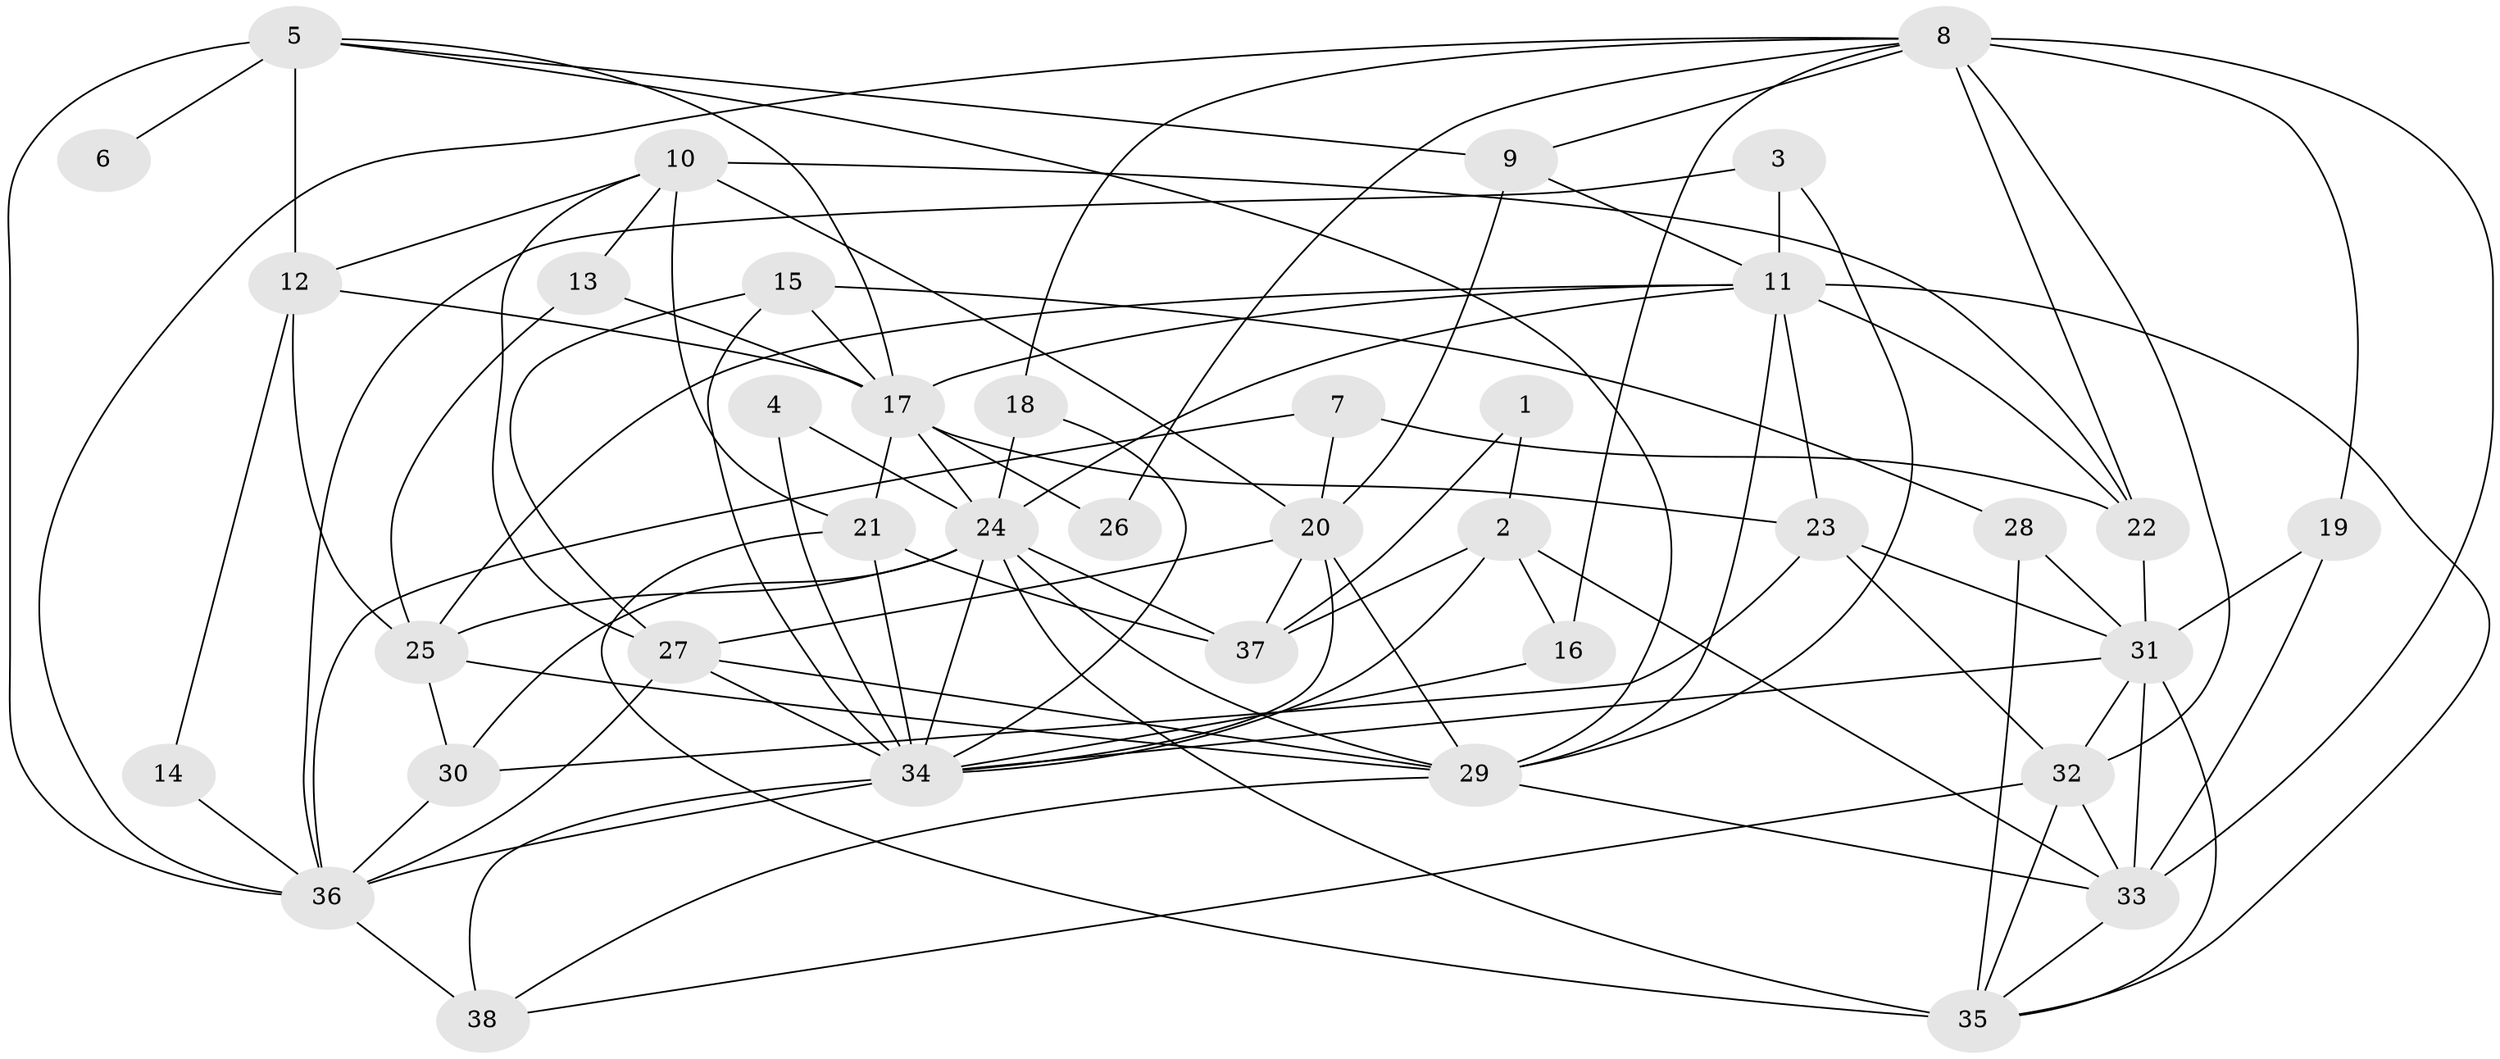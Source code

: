// original degree distribution, {7: 0.06578947368421052, 5: 0.18421052631578946, 2: 0.15789473684210525, 3: 0.3026315789473684, 4: 0.19736842105263158, 6: 0.06578947368421052, 8: 0.02631578947368421}
// Generated by graph-tools (version 1.1) at 2025/50/03/09/25 03:50:02]
// undirected, 38 vertices, 101 edges
graph export_dot {
graph [start="1"]
  node [color=gray90,style=filled];
  1;
  2;
  3;
  4;
  5;
  6;
  7;
  8;
  9;
  10;
  11;
  12;
  13;
  14;
  15;
  16;
  17;
  18;
  19;
  20;
  21;
  22;
  23;
  24;
  25;
  26;
  27;
  28;
  29;
  30;
  31;
  32;
  33;
  34;
  35;
  36;
  37;
  38;
  1 -- 2 [weight=1.0];
  1 -- 37 [weight=1.0];
  2 -- 16 [weight=1.0];
  2 -- 33 [weight=1.0];
  2 -- 34 [weight=1.0];
  2 -- 37 [weight=1.0];
  3 -- 11 [weight=1.0];
  3 -- 29 [weight=1.0];
  3 -- 36 [weight=1.0];
  4 -- 24 [weight=1.0];
  4 -- 34 [weight=1.0];
  5 -- 6 [weight=2.0];
  5 -- 9 [weight=1.0];
  5 -- 12 [weight=2.0];
  5 -- 17 [weight=1.0];
  5 -- 29 [weight=1.0];
  5 -- 36 [weight=1.0];
  7 -- 20 [weight=1.0];
  7 -- 22 [weight=1.0];
  7 -- 36 [weight=1.0];
  8 -- 9 [weight=1.0];
  8 -- 16 [weight=1.0];
  8 -- 18 [weight=1.0];
  8 -- 19 [weight=1.0];
  8 -- 22 [weight=1.0];
  8 -- 26 [weight=1.0];
  8 -- 32 [weight=2.0];
  8 -- 33 [weight=1.0];
  8 -- 36 [weight=1.0];
  9 -- 11 [weight=1.0];
  9 -- 20 [weight=1.0];
  10 -- 12 [weight=1.0];
  10 -- 13 [weight=1.0];
  10 -- 20 [weight=1.0];
  10 -- 21 [weight=2.0];
  10 -- 22 [weight=1.0];
  10 -- 27 [weight=1.0];
  11 -- 17 [weight=1.0];
  11 -- 22 [weight=1.0];
  11 -- 23 [weight=1.0];
  11 -- 24 [weight=1.0];
  11 -- 25 [weight=1.0];
  11 -- 29 [weight=1.0];
  11 -- 35 [weight=1.0];
  12 -- 14 [weight=1.0];
  12 -- 17 [weight=1.0];
  12 -- 25 [weight=1.0];
  13 -- 17 [weight=1.0];
  13 -- 25 [weight=2.0];
  14 -- 36 [weight=1.0];
  15 -- 17 [weight=1.0];
  15 -- 27 [weight=1.0];
  15 -- 28 [weight=1.0];
  15 -- 34 [weight=1.0];
  16 -- 34 [weight=1.0];
  17 -- 21 [weight=1.0];
  17 -- 23 [weight=1.0];
  17 -- 24 [weight=2.0];
  17 -- 26 [weight=1.0];
  18 -- 24 [weight=1.0];
  18 -- 34 [weight=1.0];
  19 -- 31 [weight=1.0];
  19 -- 33 [weight=1.0];
  20 -- 27 [weight=1.0];
  20 -- 29 [weight=1.0];
  20 -- 34 [weight=1.0];
  20 -- 37 [weight=1.0];
  21 -- 34 [weight=1.0];
  21 -- 35 [weight=1.0];
  21 -- 37 [weight=1.0];
  22 -- 31 [weight=1.0];
  23 -- 30 [weight=1.0];
  23 -- 31 [weight=1.0];
  23 -- 32 [weight=1.0];
  24 -- 25 [weight=1.0];
  24 -- 29 [weight=1.0];
  24 -- 30 [weight=1.0];
  24 -- 34 [weight=1.0];
  24 -- 35 [weight=3.0];
  24 -- 37 [weight=1.0];
  25 -- 29 [weight=1.0];
  25 -- 30 [weight=1.0];
  27 -- 29 [weight=1.0];
  27 -- 34 [weight=1.0];
  27 -- 36 [weight=1.0];
  28 -- 31 [weight=1.0];
  28 -- 35 [weight=1.0];
  29 -- 33 [weight=1.0];
  29 -- 38 [weight=1.0];
  30 -- 36 [weight=1.0];
  31 -- 32 [weight=1.0];
  31 -- 33 [weight=1.0];
  31 -- 34 [weight=1.0];
  31 -- 35 [weight=1.0];
  32 -- 33 [weight=1.0];
  32 -- 35 [weight=1.0];
  32 -- 38 [weight=1.0];
  33 -- 35 [weight=1.0];
  34 -- 36 [weight=1.0];
  34 -- 38 [weight=1.0];
  36 -- 38 [weight=1.0];
}
